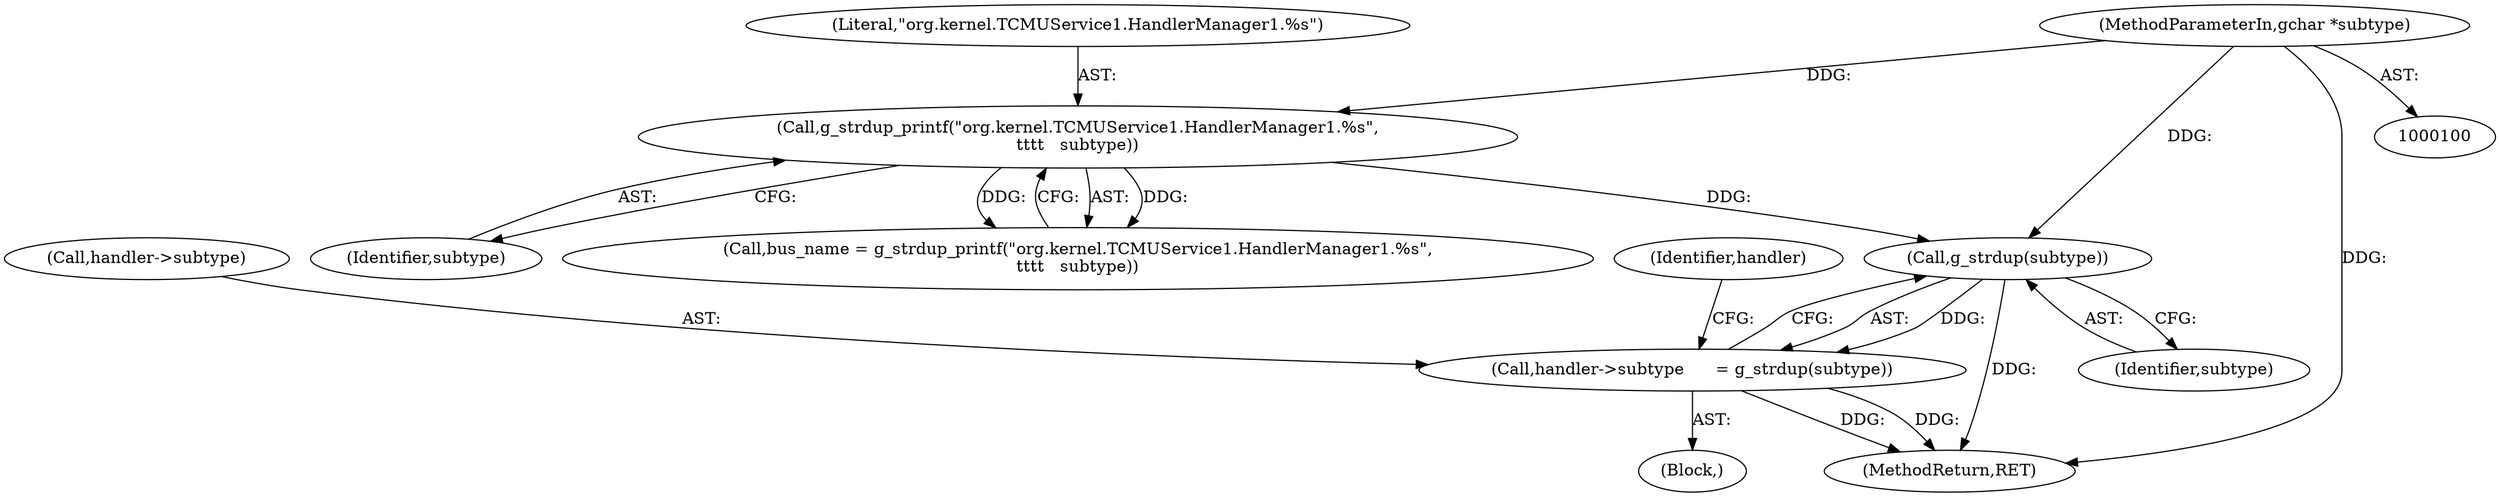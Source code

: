digraph "0_tcmu-runner_bb80e9c7a798f035768260ebdadffb6eb0786178_1@pointer" {
"1000119" [label="(Call,g_strdup(subtype))"];
"1000112" [label="(Call,g_strdup_printf(\"org.kernel.TCMUService1.HandlerManager1.%s\",\n\t\t\t\t   subtype))"];
"1000103" [label="(MethodParameterIn,gchar *subtype)"];
"1000115" [label="(Call,handler->subtype      = g_strdup(subtype))"];
"1000119" [label="(Call,g_strdup(subtype))"];
"1000112" [label="(Call,g_strdup_printf(\"org.kernel.TCMUService1.HandlerManager1.%s\",\n\t\t\t\t   subtype))"];
"1000178" [label="(MethodReturn,RET)"];
"1000103" [label="(MethodParameterIn,gchar *subtype)"];
"1000114" [label="(Identifier,subtype)"];
"1000116" [label="(Call,handler->subtype)"];
"1000110" [label="(Call,bus_name = g_strdup_printf(\"org.kernel.TCMUService1.HandlerManager1.%s\",\n\t\t\t\t   subtype))"];
"1000123" [label="(Identifier,handler)"];
"1000120" [label="(Identifier,subtype)"];
"1000115" [label="(Call,handler->subtype      = g_strdup(subtype))"];
"1000113" [label="(Literal,\"org.kernel.TCMUService1.HandlerManager1.%s\")"];
"1000106" [label="(Block,)"];
"1000119" -> "1000115"  [label="AST: "];
"1000119" -> "1000120"  [label="CFG: "];
"1000120" -> "1000119"  [label="AST: "];
"1000115" -> "1000119"  [label="CFG: "];
"1000119" -> "1000178"  [label="DDG: "];
"1000119" -> "1000115"  [label="DDG: "];
"1000112" -> "1000119"  [label="DDG: "];
"1000103" -> "1000119"  [label="DDG: "];
"1000112" -> "1000110"  [label="AST: "];
"1000112" -> "1000114"  [label="CFG: "];
"1000113" -> "1000112"  [label="AST: "];
"1000114" -> "1000112"  [label="AST: "];
"1000110" -> "1000112"  [label="CFG: "];
"1000112" -> "1000110"  [label="DDG: "];
"1000112" -> "1000110"  [label="DDG: "];
"1000103" -> "1000112"  [label="DDG: "];
"1000103" -> "1000100"  [label="AST: "];
"1000103" -> "1000178"  [label="DDG: "];
"1000115" -> "1000106"  [label="AST: "];
"1000116" -> "1000115"  [label="AST: "];
"1000123" -> "1000115"  [label="CFG: "];
"1000115" -> "1000178"  [label="DDG: "];
"1000115" -> "1000178"  [label="DDG: "];
}
